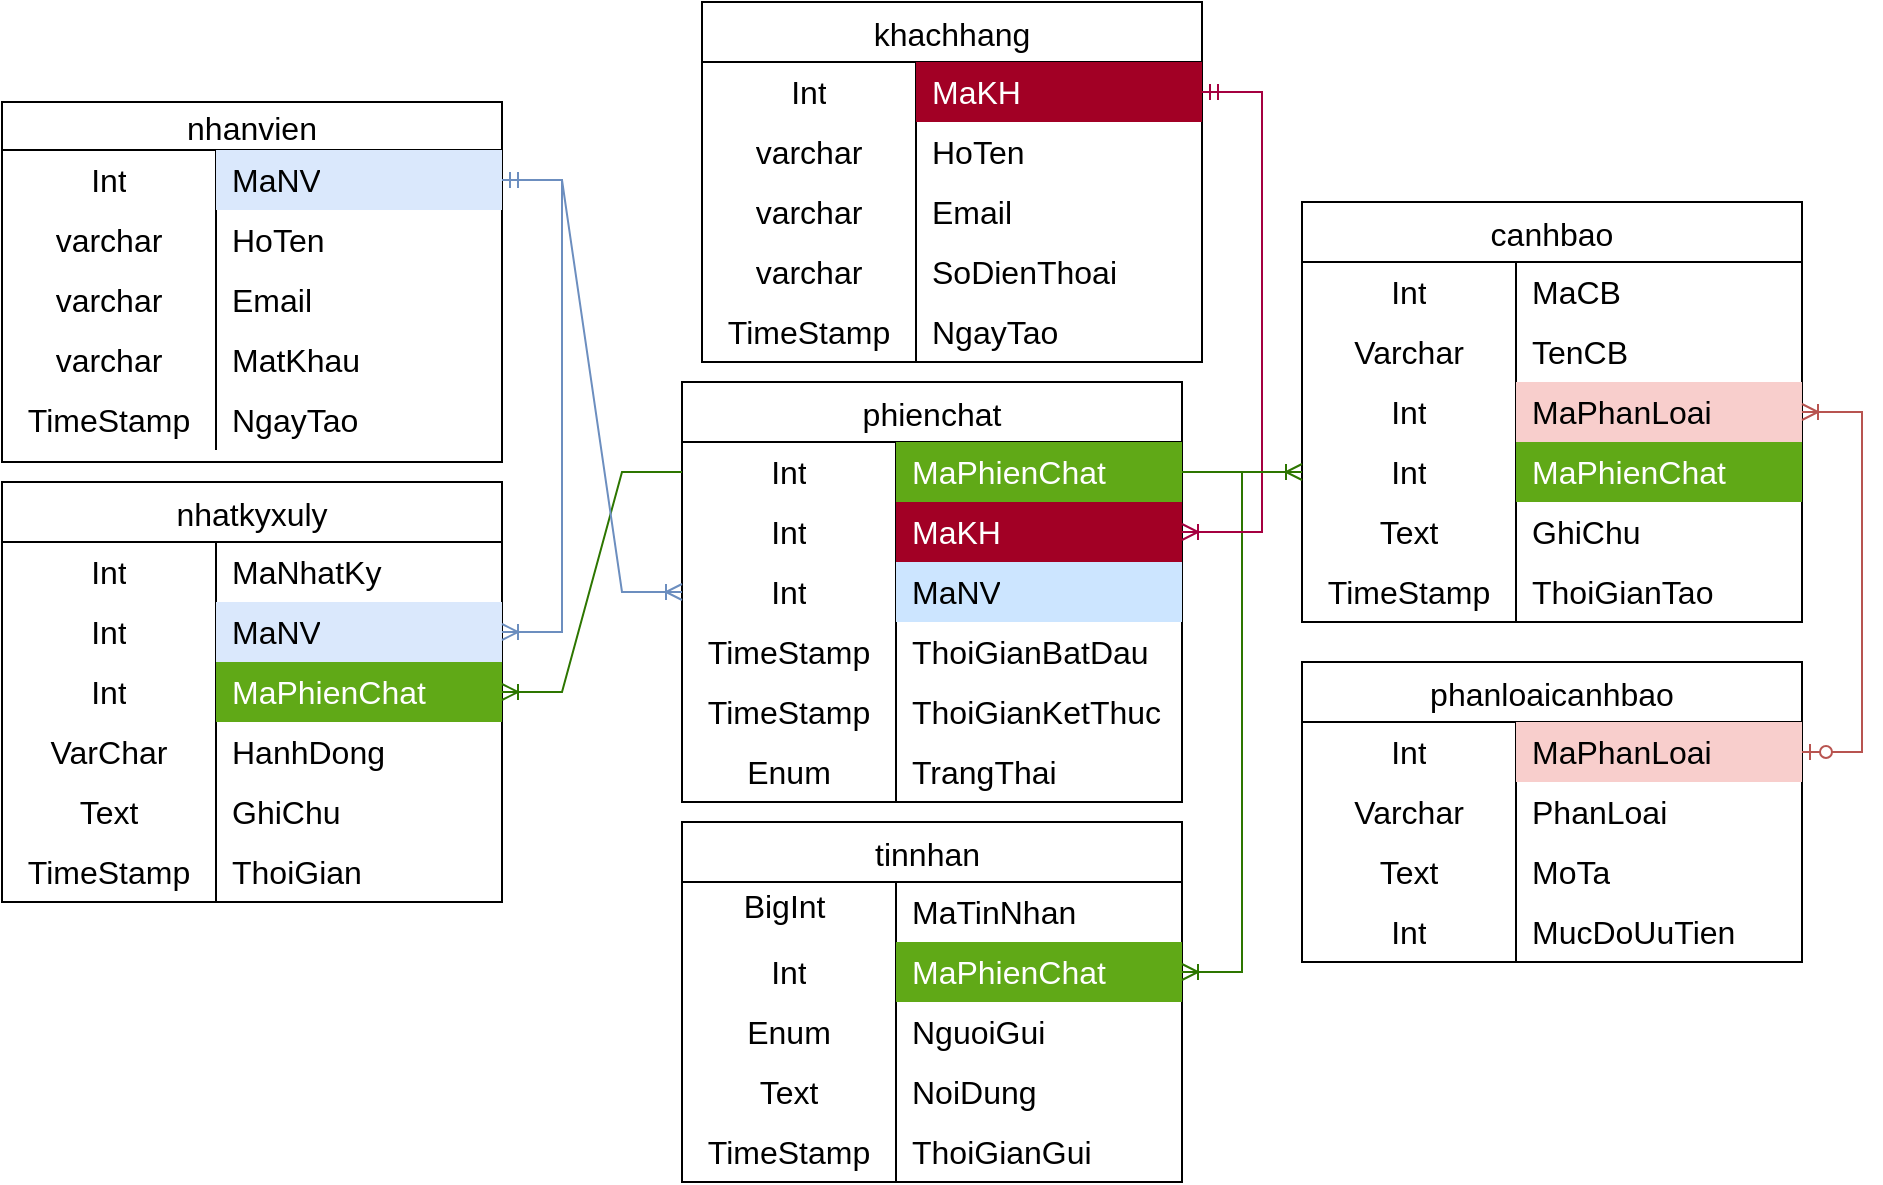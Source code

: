 <mxfile version="28.2.8">
  <diagram name="Trang-1" id="_SEhuW0mG6UVAI9YIG0K">
    <mxGraphModel dx="906" dy="1658" grid="1" gridSize="10" guides="1" tooltips="1" connect="1" arrows="1" fold="1" page="1" pageScale="1" pageWidth="827" pageHeight="1169" math="0" shadow="0">
      <root>
        <mxCell id="0" />
        <mxCell id="1" parent="0" />
        <mxCell id="xpRsUnUsUNuMzPLQlKRP-1" value="phienchat" style="shape=table;startSize=30;container=1;collapsible=0;childLayout=tableLayout;fixedRows=1;rowLines=0;fontStyle=0;strokeColor=default;fontSize=16;" vertex="1" parent="1">
          <mxGeometry x="340" y="-560" width="250" height="210" as="geometry" />
        </mxCell>
        <mxCell id="xpRsUnUsUNuMzPLQlKRP-2" value="" style="shape=tableRow;horizontal=0;startSize=0;swimlaneHead=0;swimlaneBody=0;top=0;left=0;bottom=0;right=0;collapsible=0;dropTarget=0;fillColor=none;points=[[0,0.5],[1,0.5]];portConstraint=eastwest;strokeColor=inherit;fontSize=16;" vertex="1" parent="xpRsUnUsUNuMzPLQlKRP-1">
          <mxGeometry y="30" width="250" height="30" as="geometry" />
        </mxCell>
        <mxCell id="xpRsUnUsUNuMzPLQlKRP-3" value="&lt;div&gt;Int&lt;/div&gt;" style="shape=partialRectangle;html=1;whiteSpace=wrap;connectable=0;fillColor=none;top=0;left=0;bottom=0;right=0;overflow=hidden;pointerEvents=1;strokeColor=inherit;fontSize=16;" vertex="1" parent="xpRsUnUsUNuMzPLQlKRP-2">
          <mxGeometry width="107" height="30" as="geometry">
            <mxRectangle width="107" height="30" as="alternateBounds" />
          </mxGeometry>
        </mxCell>
        <mxCell id="xpRsUnUsUNuMzPLQlKRP-4" value="MaPhienChat" style="shape=partialRectangle;html=1;whiteSpace=wrap;connectable=0;fillColor=#60a917;top=0;left=0;bottom=0;right=0;align=left;spacingLeft=6;overflow=hidden;strokeColor=#2D7600;fontSize=16;fontColor=#ffffff;" vertex="1" parent="xpRsUnUsUNuMzPLQlKRP-2">
          <mxGeometry x="107" width="143" height="30" as="geometry">
            <mxRectangle width="143" height="30" as="alternateBounds" />
          </mxGeometry>
        </mxCell>
        <mxCell id="xpRsUnUsUNuMzPLQlKRP-5" value="" style="shape=tableRow;horizontal=0;startSize=0;swimlaneHead=0;swimlaneBody=0;top=0;left=0;bottom=0;right=0;collapsible=0;dropTarget=0;fillColor=none;points=[[0,0.5],[1,0.5]];portConstraint=eastwest;strokeColor=inherit;fontSize=16;" vertex="1" parent="xpRsUnUsUNuMzPLQlKRP-1">
          <mxGeometry y="60" width="250" height="30" as="geometry" />
        </mxCell>
        <mxCell id="xpRsUnUsUNuMzPLQlKRP-6" value="Int" style="shape=partialRectangle;html=1;whiteSpace=wrap;connectable=0;fillColor=none;top=0;left=0;bottom=0;right=0;overflow=hidden;strokeColor=inherit;fontSize=16;" vertex="1" parent="xpRsUnUsUNuMzPLQlKRP-5">
          <mxGeometry width="107" height="30" as="geometry">
            <mxRectangle width="107" height="30" as="alternateBounds" />
          </mxGeometry>
        </mxCell>
        <mxCell id="xpRsUnUsUNuMzPLQlKRP-7" value="MaKH" style="shape=partialRectangle;html=1;whiteSpace=wrap;connectable=0;fillColor=#a20025;top=0;left=0;bottom=0;right=0;align=left;spacingLeft=6;overflow=hidden;strokeColor=#6F0000;fontSize=16;fontColor=#ffffff;" vertex="1" parent="xpRsUnUsUNuMzPLQlKRP-5">
          <mxGeometry x="107" width="143" height="30" as="geometry">
            <mxRectangle width="143" height="30" as="alternateBounds" />
          </mxGeometry>
        </mxCell>
        <mxCell id="xpRsUnUsUNuMzPLQlKRP-8" value="" style="shape=tableRow;horizontal=0;startSize=0;swimlaneHead=0;swimlaneBody=0;top=0;left=0;bottom=0;right=0;collapsible=0;dropTarget=0;fillColor=none;points=[[0,0.5],[1,0.5]];portConstraint=eastwest;strokeColor=inherit;fontSize=16;" vertex="1" parent="xpRsUnUsUNuMzPLQlKRP-1">
          <mxGeometry y="90" width="250" height="30" as="geometry" />
        </mxCell>
        <mxCell id="xpRsUnUsUNuMzPLQlKRP-9" value="Int" style="shape=partialRectangle;html=1;whiteSpace=wrap;connectable=0;fillColor=none;top=0;left=0;bottom=0;right=0;overflow=hidden;strokeColor=inherit;fontSize=16;" vertex="1" parent="xpRsUnUsUNuMzPLQlKRP-8">
          <mxGeometry width="107" height="30" as="geometry">
            <mxRectangle width="107" height="30" as="alternateBounds" />
          </mxGeometry>
        </mxCell>
        <mxCell id="xpRsUnUsUNuMzPLQlKRP-10" value="MaNV" style="shape=partialRectangle;html=1;whiteSpace=wrap;connectable=0;fillColor=#cce5ff;top=0;left=0;bottom=0;right=0;align=left;spacingLeft=6;overflow=hidden;strokeColor=#36393d;fontSize=16;" vertex="1" parent="xpRsUnUsUNuMzPLQlKRP-8">
          <mxGeometry x="107" width="143" height="30" as="geometry">
            <mxRectangle width="143" height="30" as="alternateBounds" />
          </mxGeometry>
        </mxCell>
        <mxCell id="xpRsUnUsUNuMzPLQlKRP-11" value="" style="shape=tableRow;horizontal=0;startSize=0;swimlaneHead=0;swimlaneBody=0;top=0;left=0;bottom=0;right=0;collapsible=0;dropTarget=0;fillColor=none;points=[[0,0.5],[1,0.5]];portConstraint=eastwest;strokeColor=inherit;fontSize=16;" vertex="1" parent="xpRsUnUsUNuMzPLQlKRP-1">
          <mxGeometry y="120" width="250" height="30" as="geometry" />
        </mxCell>
        <mxCell id="xpRsUnUsUNuMzPLQlKRP-12" value="TimeStamp" style="shape=partialRectangle;html=1;whiteSpace=wrap;connectable=0;fillColor=none;top=0;left=0;bottom=0;right=0;overflow=hidden;strokeColor=inherit;fontSize=16;" vertex="1" parent="xpRsUnUsUNuMzPLQlKRP-11">
          <mxGeometry width="107" height="30" as="geometry">
            <mxRectangle width="107" height="30" as="alternateBounds" />
          </mxGeometry>
        </mxCell>
        <mxCell id="xpRsUnUsUNuMzPLQlKRP-13" value="ThoiGianBatDau" style="shape=partialRectangle;html=1;whiteSpace=wrap;connectable=0;fillColor=none;top=0;left=0;bottom=0;right=0;align=left;spacingLeft=6;overflow=hidden;strokeColor=inherit;fontSize=16;" vertex="1" parent="xpRsUnUsUNuMzPLQlKRP-11">
          <mxGeometry x="107" width="143" height="30" as="geometry">
            <mxRectangle width="143" height="30" as="alternateBounds" />
          </mxGeometry>
        </mxCell>
        <mxCell id="xpRsUnUsUNuMzPLQlKRP-14" value="" style="shape=tableRow;horizontal=0;startSize=0;swimlaneHead=0;swimlaneBody=0;top=0;left=0;bottom=0;right=0;collapsible=0;dropTarget=0;fillColor=none;points=[[0,0.5],[1,0.5]];portConstraint=eastwest;strokeColor=inherit;fontSize=16;" vertex="1" parent="xpRsUnUsUNuMzPLQlKRP-1">
          <mxGeometry y="150" width="250" height="30" as="geometry" />
        </mxCell>
        <mxCell id="xpRsUnUsUNuMzPLQlKRP-15" value="TimeStamp" style="shape=partialRectangle;html=1;whiteSpace=wrap;connectable=0;fillColor=none;top=0;left=0;bottom=0;right=0;overflow=hidden;strokeColor=inherit;fontSize=16;" vertex="1" parent="xpRsUnUsUNuMzPLQlKRP-14">
          <mxGeometry width="107" height="30" as="geometry">
            <mxRectangle width="107" height="30" as="alternateBounds" />
          </mxGeometry>
        </mxCell>
        <mxCell id="xpRsUnUsUNuMzPLQlKRP-16" value="ThoiGianKetThuc" style="shape=partialRectangle;html=1;whiteSpace=wrap;connectable=0;fillColor=none;top=0;left=0;bottom=0;right=0;align=left;spacingLeft=6;overflow=hidden;strokeColor=inherit;fontSize=16;" vertex="1" parent="xpRsUnUsUNuMzPLQlKRP-14">
          <mxGeometry x="107" width="143" height="30" as="geometry">
            <mxRectangle width="143" height="30" as="alternateBounds" />
          </mxGeometry>
        </mxCell>
        <mxCell id="xpRsUnUsUNuMzPLQlKRP-33" value="" style="shape=tableRow;horizontal=0;startSize=0;swimlaneHead=0;swimlaneBody=0;top=0;left=0;bottom=0;right=0;collapsible=0;dropTarget=0;fillColor=none;points=[[0,0.5],[1,0.5]];portConstraint=eastwest;strokeColor=inherit;fontSize=16;" vertex="1" parent="xpRsUnUsUNuMzPLQlKRP-1">
          <mxGeometry y="180" width="250" height="30" as="geometry" />
        </mxCell>
        <mxCell id="xpRsUnUsUNuMzPLQlKRP-34" value="Enum" style="shape=partialRectangle;html=1;whiteSpace=wrap;connectable=0;fillColor=none;top=0;left=0;bottom=0;right=0;overflow=hidden;strokeColor=inherit;fontSize=16;" vertex="1" parent="xpRsUnUsUNuMzPLQlKRP-33">
          <mxGeometry width="107" height="30" as="geometry">
            <mxRectangle width="107" height="30" as="alternateBounds" />
          </mxGeometry>
        </mxCell>
        <mxCell id="xpRsUnUsUNuMzPLQlKRP-35" value="TrangThai" style="shape=partialRectangle;html=1;whiteSpace=wrap;connectable=0;fillColor=none;top=0;left=0;bottom=0;right=0;align=left;spacingLeft=6;overflow=hidden;strokeColor=inherit;fontSize=16;" vertex="1" parent="xpRsUnUsUNuMzPLQlKRP-33">
          <mxGeometry x="107" width="143" height="30" as="geometry">
            <mxRectangle width="143" height="30" as="alternateBounds" />
          </mxGeometry>
        </mxCell>
        <mxCell id="xpRsUnUsUNuMzPLQlKRP-17" value="tinnhan " style="shape=table;startSize=30;container=1;collapsible=0;childLayout=tableLayout;fixedRows=1;rowLines=0;fontStyle=0;strokeColor=default;fontSize=16;" vertex="1" parent="1">
          <mxGeometry x="340" y="-340" width="250" height="180" as="geometry" />
        </mxCell>
        <mxCell id="xpRsUnUsUNuMzPLQlKRP-18" value="" style="shape=tableRow;horizontal=0;startSize=0;swimlaneHead=0;swimlaneBody=0;top=0;left=0;bottom=0;right=0;collapsible=0;dropTarget=0;fillColor=none;points=[[0,0.5],[1,0.5]];portConstraint=eastwest;strokeColor=inherit;fontSize=16;" vertex="1" parent="xpRsUnUsUNuMzPLQlKRP-17">
          <mxGeometry y="30" width="250" height="30" as="geometry" />
        </mxCell>
        <mxCell id="xpRsUnUsUNuMzPLQlKRP-19" value="BigInt&amp;nbsp;&lt;div&gt;&lt;br&gt;&lt;/div&gt;" style="shape=partialRectangle;html=1;whiteSpace=wrap;connectable=0;fillColor=none;top=0;left=0;bottom=0;right=0;overflow=hidden;pointerEvents=1;strokeColor=inherit;fontSize=16;" vertex="1" parent="xpRsUnUsUNuMzPLQlKRP-18">
          <mxGeometry width="107" height="30" as="geometry">
            <mxRectangle width="107" height="30" as="alternateBounds" />
          </mxGeometry>
        </mxCell>
        <mxCell id="xpRsUnUsUNuMzPLQlKRP-20" value="MaTinNhan&amp;nbsp;" style="shape=partialRectangle;html=1;whiteSpace=wrap;connectable=0;fillColor=none;top=0;left=0;bottom=0;right=0;align=left;spacingLeft=6;overflow=hidden;strokeColor=inherit;fontSize=16;" vertex="1" parent="xpRsUnUsUNuMzPLQlKRP-18">
          <mxGeometry x="107" width="143" height="30" as="geometry">
            <mxRectangle width="143" height="30" as="alternateBounds" />
          </mxGeometry>
        </mxCell>
        <mxCell id="xpRsUnUsUNuMzPLQlKRP-21" value="" style="shape=tableRow;horizontal=0;startSize=0;swimlaneHead=0;swimlaneBody=0;top=0;left=0;bottom=0;right=0;collapsible=0;dropTarget=0;fillColor=none;points=[[0,0.5],[1,0.5]];portConstraint=eastwest;strokeColor=inherit;fontSize=16;" vertex="1" parent="xpRsUnUsUNuMzPLQlKRP-17">
          <mxGeometry y="60" width="250" height="30" as="geometry" />
        </mxCell>
        <mxCell id="xpRsUnUsUNuMzPLQlKRP-22" value="Int" style="shape=partialRectangle;html=1;whiteSpace=wrap;connectable=0;fillColor=none;top=0;left=0;bottom=0;right=0;overflow=hidden;strokeColor=inherit;fontSize=16;" vertex="1" parent="xpRsUnUsUNuMzPLQlKRP-21">
          <mxGeometry width="107" height="30" as="geometry">
            <mxRectangle width="107" height="30" as="alternateBounds" />
          </mxGeometry>
        </mxCell>
        <mxCell id="xpRsUnUsUNuMzPLQlKRP-23" value="MaPhienChat" style="shape=partialRectangle;html=1;whiteSpace=wrap;connectable=0;fillColor=#60a917;top=0;left=0;bottom=0;right=0;align=left;spacingLeft=6;overflow=hidden;strokeColor=#2D7600;fontSize=16;fontColor=#ffffff;" vertex="1" parent="xpRsUnUsUNuMzPLQlKRP-21">
          <mxGeometry x="107" width="143" height="30" as="geometry">
            <mxRectangle width="143" height="30" as="alternateBounds" />
          </mxGeometry>
        </mxCell>
        <mxCell id="xpRsUnUsUNuMzPLQlKRP-24" value="" style="shape=tableRow;horizontal=0;startSize=0;swimlaneHead=0;swimlaneBody=0;top=0;left=0;bottom=0;right=0;collapsible=0;dropTarget=0;fillColor=none;points=[[0,0.5],[1,0.5]];portConstraint=eastwest;strokeColor=inherit;fontSize=16;" vertex="1" parent="xpRsUnUsUNuMzPLQlKRP-17">
          <mxGeometry y="90" width="250" height="30" as="geometry" />
        </mxCell>
        <mxCell id="xpRsUnUsUNuMzPLQlKRP-25" value="Enum" style="shape=partialRectangle;html=1;whiteSpace=wrap;connectable=0;fillColor=none;top=0;left=0;bottom=0;right=0;overflow=hidden;strokeColor=inherit;fontSize=16;" vertex="1" parent="xpRsUnUsUNuMzPLQlKRP-24">
          <mxGeometry width="107" height="30" as="geometry">
            <mxRectangle width="107" height="30" as="alternateBounds" />
          </mxGeometry>
        </mxCell>
        <mxCell id="xpRsUnUsUNuMzPLQlKRP-26" value="NguoiGui" style="shape=partialRectangle;html=1;whiteSpace=wrap;connectable=0;fillColor=none;top=0;left=0;bottom=0;right=0;align=left;spacingLeft=6;overflow=hidden;strokeColor=inherit;fontSize=16;" vertex="1" parent="xpRsUnUsUNuMzPLQlKRP-24">
          <mxGeometry x="107" width="143" height="30" as="geometry">
            <mxRectangle width="143" height="30" as="alternateBounds" />
          </mxGeometry>
        </mxCell>
        <mxCell id="xpRsUnUsUNuMzPLQlKRP-27" value="" style="shape=tableRow;horizontal=0;startSize=0;swimlaneHead=0;swimlaneBody=0;top=0;left=0;bottom=0;right=0;collapsible=0;dropTarget=0;fillColor=none;points=[[0,0.5],[1,0.5]];portConstraint=eastwest;strokeColor=inherit;fontSize=16;" vertex="1" parent="xpRsUnUsUNuMzPLQlKRP-17">
          <mxGeometry y="120" width="250" height="30" as="geometry" />
        </mxCell>
        <mxCell id="xpRsUnUsUNuMzPLQlKRP-28" value="Text" style="shape=partialRectangle;html=1;whiteSpace=wrap;connectable=0;fillColor=none;top=0;left=0;bottom=0;right=0;overflow=hidden;strokeColor=inherit;fontSize=16;" vertex="1" parent="xpRsUnUsUNuMzPLQlKRP-27">
          <mxGeometry width="107" height="30" as="geometry">
            <mxRectangle width="107" height="30" as="alternateBounds" />
          </mxGeometry>
        </mxCell>
        <mxCell id="xpRsUnUsUNuMzPLQlKRP-29" value="NoiDung" style="shape=partialRectangle;html=1;whiteSpace=wrap;connectable=0;fillColor=none;top=0;left=0;bottom=0;right=0;align=left;spacingLeft=6;overflow=hidden;strokeColor=inherit;fontSize=16;" vertex="1" parent="xpRsUnUsUNuMzPLQlKRP-27">
          <mxGeometry x="107" width="143" height="30" as="geometry">
            <mxRectangle width="143" height="30" as="alternateBounds" />
          </mxGeometry>
        </mxCell>
        <mxCell id="xpRsUnUsUNuMzPLQlKRP-30" value="" style="shape=tableRow;horizontal=0;startSize=0;swimlaneHead=0;swimlaneBody=0;top=0;left=0;bottom=0;right=0;collapsible=0;dropTarget=0;fillColor=none;points=[[0,0.5],[1,0.5]];portConstraint=eastwest;strokeColor=inherit;fontSize=16;" vertex="1" parent="xpRsUnUsUNuMzPLQlKRP-17">
          <mxGeometry y="150" width="250" height="30" as="geometry" />
        </mxCell>
        <mxCell id="xpRsUnUsUNuMzPLQlKRP-31" value="TimeStamp" style="shape=partialRectangle;html=1;whiteSpace=wrap;connectable=0;fillColor=none;top=0;left=0;bottom=0;right=0;overflow=hidden;strokeColor=inherit;fontSize=16;" vertex="1" parent="xpRsUnUsUNuMzPLQlKRP-30">
          <mxGeometry width="107" height="30" as="geometry">
            <mxRectangle width="107" height="30" as="alternateBounds" />
          </mxGeometry>
        </mxCell>
        <mxCell id="xpRsUnUsUNuMzPLQlKRP-32" value="ThoiGianGui" style="shape=partialRectangle;html=1;whiteSpace=wrap;connectable=0;fillColor=none;top=0;left=0;bottom=0;right=0;align=left;spacingLeft=6;overflow=hidden;strokeColor=inherit;fontSize=16;" vertex="1" parent="xpRsUnUsUNuMzPLQlKRP-30">
          <mxGeometry x="107" width="143" height="30" as="geometry">
            <mxRectangle width="143" height="30" as="alternateBounds" />
          </mxGeometry>
        </mxCell>
        <mxCell id="xpRsUnUsUNuMzPLQlKRP-37" value="" style="edgeStyle=entityRelationEdgeStyle;fontSize=12;html=1;endArrow=ERoneToMany;rounded=0;entryX=1;entryY=0.5;entryDx=0;entryDy=0;fillColor=#60a917;strokeColor=#2D7600;" edge="1" parent="1" source="xpRsUnUsUNuMzPLQlKRP-2" target="xpRsUnUsUNuMzPLQlKRP-21">
          <mxGeometry width="100" height="100" relative="1" as="geometry">
            <mxPoint x="610" y="280" as="sourcePoint" />
            <mxPoint x="710" y="180" as="targetPoint" />
          </mxGeometry>
        </mxCell>
        <mxCell id="xpRsUnUsUNuMzPLQlKRP-38" value="phanloaicanhbao" style="shape=table;startSize=30;container=1;collapsible=0;childLayout=tableLayout;fixedRows=1;rowLines=0;fontStyle=0;strokeColor=default;fontSize=16;" vertex="1" parent="1">
          <mxGeometry x="650" y="-420" width="250" height="150" as="geometry" />
        </mxCell>
        <mxCell id="xpRsUnUsUNuMzPLQlKRP-39" value="" style="shape=tableRow;horizontal=0;startSize=0;swimlaneHead=0;swimlaneBody=0;top=0;left=0;bottom=0;right=0;collapsible=0;dropTarget=0;fillColor=none;points=[[0,0.5],[1,0.5]];portConstraint=eastwest;strokeColor=inherit;fontSize=16;" vertex="1" parent="xpRsUnUsUNuMzPLQlKRP-38">
          <mxGeometry y="30" width="250" height="30" as="geometry" />
        </mxCell>
        <mxCell id="xpRsUnUsUNuMzPLQlKRP-40" value="&lt;div&gt;Int&lt;/div&gt;" style="shape=partialRectangle;html=1;whiteSpace=wrap;connectable=0;fillColor=none;top=0;left=0;bottom=0;right=0;overflow=hidden;pointerEvents=1;strokeColor=inherit;fontSize=16;" vertex="1" parent="xpRsUnUsUNuMzPLQlKRP-39">
          <mxGeometry width="107" height="30" as="geometry">
            <mxRectangle width="107" height="30" as="alternateBounds" />
          </mxGeometry>
        </mxCell>
        <mxCell id="xpRsUnUsUNuMzPLQlKRP-41" value="MaPhanLoai" style="shape=partialRectangle;html=1;whiteSpace=wrap;connectable=0;fillColor=#f8cecc;top=0;left=0;bottom=0;right=0;align=left;spacingLeft=6;overflow=hidden;strokeColor=#b85450;fontSize=16;" vertex="1" parent="xpRsUnUsUNuMzPLQlKRP-39">
          <mxGeometry x="107" width="143" height="30" as="geometry">
            <mxRectangle width="143" height="30" as="alternateBounds" />
          </mxGeometry>
        </mxCell>
        <mxCell id="xpRsUnUsUNuMzPLQlKRP-42" value="" style="shape=tableRow;horizontal=0;startSize=0;swimlaneHead=0;swimlaneBody=0;top=0;left=0;bottom=0;right=0;collapsible=0;dropTarget=0;fillColor=none;points=[[0,0.5],[1,0.5]];portConstraint=eastwest;strokeColor=inherit;fontSize=16;" vertex="1" parent="xpRsUnUsUNuMzPLQlKRP-38">
          <mxGeometry y="60" width="250" height="30" as="geometry" />
        </mxCell>
        <mxCell id="xpRsUnUsUNuMzPLQlKRP-43" value="Varchar" style="shape=partialRectangle;html=1;whiteSpace=wrap;connectable=0;fillColor=none;top=0;left=0;bottom=0;right=0;overflow=hidden;strokeColor=inherit;fontSize=16;" vertex="1" parent="xpRsUnUsUNuMzPLQlKRP-42">
          <mxGeometry width="107" height="30" as="geometry">
            <mxRectangle width="107" height="30" as="alternateBounds" />
          </mxGeometry>
        </mxCell>
        <mxCell id="xpRsUnUsUNuMzPLQlKRP-44" value="PhanLoai" style="shape=partialRectangle;html=1;whiteSpace=wrap;connectable=0;fillColor=none;top=0;left=0;bottom=0;right=0;align=left;spacingLeft=6;overflow=hidden;strokeColor=inherit;fontSize=16;" vertex="1" parent="xpRsUnUsUNuMzPLQlKRP-42">
          <mxGeometry x="107" width="143" height="30" as="geometry">
            <mxRectangle width="143" height="30" as="alternateBounds" />
          </mxGeometry>
        </mxCell>
        <mxCell id="xpRsUnUsUNuMzPLQlKRP-45" value="" style="shape=tableRow;horizontal=0;startSize=0;swimlaneHead=0;swimlaneBody=0;top=0;left=0;bottom=0;right=0;collapsible=0;dropTarget=0;fillColor=none;points=[[0,0.5],[1,0.5]];portConstraint=eastwest;strokeColor=inherit;fontSize=16;" vertex="1" parent="xpRsUnUsUNuMzPLQlKRP-38">
          <mxGeometry y="90" width="250" height="30" as="geometry" />
        </mxCell>
        <mxCell id="xpRsUnUsUNuMzPLQlKRP-46" value="Text" style="shape=partialRectangle;html=1;whiteSpace=wrap;connectable=0;fillColor=none;top=0;left=0;bottom=0;right=0;overflow=hidden;strokeColor=inherit;fontSize=16;" vertex="1" parent="xpRsUnUsUNuMzPLQlKRP-45">
          <mxGeometry width="107" height="30" as="geometry">
            <mxRectangle width="107" height="30" as="alternateBounds" />
          </mxGeometry>
        </mxCell>
        <mxCell id="xpRsUnUsUNuMzPLQlKRP-47" value="MoTa" style="shape=partialRectangle;html=1;whiteSpace=wrap;connectable=0;fillColor=none;top=0;left=0;bottom=0;right=0;align=left;spacingLeft=6;overflow=hidden;strokeColor=inherit;fontSize=16;" vertex="1" parent="xpRsUnUsUNuMzPLQlKRP-45">
          <mxGeometry x="107" width="143" height="30" as="geometry">
            <mxRectangle width="143" height="30" as="alternateBounds" />
          </mxGeometry>
        </mxCell>
        <mxCell id="xpRsUnUsUNuMzPLQlKRP-48" value="" style="shape=tableRow;horizontal=0;startSize=0;swimlaneHead=0;swimlaneBody=0;top=0;left=0;bottom=0;right=0;collapsible=0;dropTarget=0;fillColor=none;points=[[0,0.5],[1,0.5]];portConstraint=eastwest;strokeColor=inherit;fontSize=16;" vertex="1" parent="xpRsUnUsUNuMzPLQlKRP-38">
          <mxGeometry y="120" width="250" height="30" as="geometry" />
        </mxCell>
        <mxCell id="xpRsUnUsUNuMzPLQlKRP-49" value="Int" style="shape=partialRectangle;html=1;whiteSpace=wrap;connectable=0;fillColor=none;top=0;left=0;bottom=0;right=0;overflow=hidden;strokeColor=inherit;fontSize=16;" vertex="1" parent="xpRsUnUsUNuMzPLQlKRP-48">
          <mxGeometry width="107" height="30" as="geometry">
            <mxRectangle width="107" height="30" as="alternateBounds" />
          </mxGeometry>
        </mxCell>
        <mxCell id="xpRsUnUsUNuMzPLQlKRP-50" value="MucDoUuTien" style="shape=partialRectangle;html=1;whiteSpace=wrap;connectable=0;fillColor=none;top=0;left=0;bottom=0;right=0;align=left;spacingLeft=6;overflow=hidden;strokeColor=inherit;fontSize=16;" vertex="1" parent="xpRsUnUsUNuMzPLQlKRP-48">
          <mxGeometry x="107" width="143" height="30" as="geometry">
            <mxRectangle width="143" height="30" as="alternateBounds" />
          </mxGeometry>
        </mxCell>
        <mxCell id="xpRsUnUsUNuMzPLQlKRP-57" value="nhatkyxuly" style="shape=table;startSize=30;container=1;collapsible=0;childLayout=tableLayout;fixedRows=1;rowLines=0;fontStyle=0;strokeColor=default;fontSize=16;" vertex="1" parent="1">
          <mxGeometry y="-510" width="250" height="210" as="geometry" />
        </mxCell>
        <mxCell id="xpRsUnUsUNuMzPLQlKRP-58" value="" style="shape=tableRow;horizontal=0;startSize=0;swimlaneHead=0;swimlaneBody=0;top=0;left=0;bottom=0;right=0;collapsible=0;dropTarget=0;fillColor=none;points=[[0,0.5],[1,0.5]];portConstraint=eastwest;strokeColor=inherit;fontSize=16;" vertex="1" parent="xpRsUnUsUNuMzPLQlKRP-57">
          <mxGeometry y="30" width="250" height="30" as="geometry" />
        </mxCell>
        <mxCell id="xpRsUnUsUNuMzPLQlKRP-59" value="&lt;div&gt;Int&lt;/div&gt;" style="shape=partialRectangle;html=1;whiteSpace=wrap;connectable=0;fillColor=none;top=0;left=0;bottom=0;right=0;overflow=hidden;pointerEvents=1;strokeColor=inherit;fontSize=16;" vertex="1" parent="xpRsUnUsUNuMzPLQlKRP-58">
          <mxGeometry width="107" height="30" as="geometry">
            <mxRectangle width="107" height="30" as="alternateBounds" />
          </mxGeometry>
        </mxCell>
        <mxCell id="xpRsUnUsUNuMzPLQlKRP-60" value="MaNhatKy" style="shape=partialRectangle;html=1;whiteSpace=wrap;connectable=0;fillColor=none;top=0;left=0;bottom=0;right=0;align=left;spacingLeft=6;overflow=hidden;strokeColor=inherit;fontSize=16;" vertex="1" parent="xpRsUnUsUNuMzPLQlKRP-58">
          <mxGeometry x="107" width="143" height="30" as="geometry">
            <mxRectangle width="143" height="30" as="alternateBounds" />
          </mxGeometry>
        </mxCell>
        <mxCell id="xpRsUnUsUNuMzPLQlKRP-64" value="" style="shape=tableRow;horizontal=0;startSize=0;swimlaneHead=0;swimlaneBody=0;top=0;left=0;bottom=0;right=0;collapsible=0;dropTarget=0;fillColor=none;points=[[0,0.5],[1,0.5]];portConstraint=eastwest;strokeColor=inherit;fontSize=16;" vertex="1" parent="xpRsUnUsUNuMzPLQlKRP-57">
          <mxGeometry y="60" width="250" height="30" as="geometry" />
        </mxCell>
        <mxCell id="xpRsUnUsUNuMzPLQlKRP-65" value="Int" style="shape=partialRectangle;html=1;whiteSpace=wrap;connectable=0;fillColor=none;top=0;left=0;bottom=0;right=0;overflow=hidden;strokeColor=inherit;fontSize=16;" vertex="1" parent="xpRsUnUsUNuMzPLQlKRP-64">
          <mxGeometry width="107" height="30" as="geometry">
            <mxRectangle width="107" height="30" as="alternateBounds" />
          </mxGeometry>
        </mxCell>
        <mxCell id="xpRsUnUsUNuMzPLQlKRP-66" value="MaNV" style="shape=partialRectangle;html=1;whiteSpace=wrap;connectable=0;fillColor=#dae8fc;top=0;left=0;bottom=0;right=0;align=left;spacingLeft=6;overflow=hidden;strokeColor=#6c8ebf;fontSize=16;" vertex="1" parent="xpRsUnUsUNuMzPLQlKRP-64">
          <mxGeometry x="107" width="143" height="30" as="geometry">
            <mxRectangle width="143" height="30" as="alternateBounds" />
          </mxGeometry>
        </mxCell>
        <mxCell id="xpRsUnUsUNuMzPLQlKRP-67" value="" style="shape=tableRow;horizontal=0;startSize=0;swimlaneHead=0;swimlaneBody=0;top=0;left=0;bottom=0;right=0;collapsible=0;dropTarget=0;fillColor=none;points=[[0,0.5],[1,0.5]];portConstraint=eastwest;strokeColor=inherit;fontSize=16;" vertex="1" parent="xpRsUnUsUNuMzPLQlKRP-57">
          <mxGeometry y="90" width="250" height="30" as="geometry" />
        </mxCell>
        <mxCell id="xpRsUnUsUNuMzPLQlKRP-68" value="Int" style="shape=partialRectangle;html=1;whiteSpace=wrap;connectable=0;fillColor=none;top=0;left=0;bottom=0;right=0;overflow=hidden;strokeColor=inherit;fontSize=16;" vertex="1" parent="xpRsUnUsUNuMzPLQlKRP-67">
          <mxGeometry width="107" height="30" as="geometry">
            <mxRectangle width="107" height="30" as="alternateBounds" />
          </mxGeometry>
        </mxCell>
        <mxCell id="xpRsUnUsUNuMzPLQlKRP-69" value="MaPhienChat" style="shape=partialRectangle;html=1;whiteSpace=wrap;connectable=0;fillColor=#60a917;top=0;left=0;bottom=0;right=0;align=left;spacingLeft=6;overflow=hidden;strokeColor=#2D7600;fontSize=16;fontColor=#ffffff;" vertex="1" parent="xpRsUnUsUNuMzPLQlKRP-67">
          <mxGeometry x="107" width="143" height="30" as="geometry">
            <mxRectangle width="143" height="30" as="alternateBounds" />
          </mxGeometry>
        </mxCell>
        <mxCell id="xpRsUnUsUNuMzPLQlKRP-70" value="" style="shape=tableRow;horizontal=0;startSize=0;swimlaneHead=0;swimlaneBody=0;top=0;left=0;bottom=0;right=0;collapsible=0;dropTarget=0;fillColor=none;points=[[0,0.5],[1,0.5]];portConstraint=eastwest;strokeColor=inherit;fontSize=16;" vertex="1" parent="xpRsUnUsUNuMzPLQlKRP-57">
          <mxGeometry y="120" width="250" height="30" as="geometry" />
        </mxCell>
        <mxCell id="xpRsUnUsUNuMzPLQlKRP-71" value="VarChar" style="shape=partialRectangle;html=1;whiteSpace=wrap;connectable=0;fillColor=none;top=0;left=0;bottom=0;right=0;overflow=hidden;strokeColor=inherit;fontSize=16;" vertex="1" parent="xpRsUnUsUNuMzPLQlKRP-70">
          <mxGeometry width="107" height="30" as="geometry">
            <mxRectangle width="107" height="30" as="alternateBounds" />
          </mxGeometry>
        </mxCell>
        <mxCell id="xpRsUnUsUNuMzPLQlKRP-72" value="HanhDong" style="shape=partialRectangle;html=1;whiteSpace=wrap;connectable=0;fillColor=none;top=0;left=0;bottom=0;right=0;align=left;spacingLeft=6;overflow=hidden;strokeColor=inherit;fontSize=16;" vertex="1" parent="xpRsUnUsUNuMzPLQlKRP-70">
          <mxGeometry x="107" width="143" height="30" as="geometry">
            <mxRectangle width="143" height="30" as="alternateBounds" />
          </mxGeometry>
        </mxCell>
        <mxCell id="xpRsUnUsUNuMzPLQlKRP-73" value="" style="shape=tableRow;horizontal=0;startSize=0;swimlaneHead=0;swimlaneBody=0;top=0;left=0;bottom=0;right=0;collapsible=0;dropTarget=0;fillColor=none;points=[[0,0.5],[1,0.5]];portConstraint=eastwest;strokeColor=inherit;fontSize=16;" vertex="1" parent="xpRsUnUsUNuMzPLQlKRP-57">
          <mxGeometry y="150" width="250" height="30" as="geometry" />
        </mxCell>
        <mxCell id="xpRsUnUsUNuMzPLQlKRP-74" value="Text" style="shape=partialRectangle;html=1;whiteSpace=wrap;connectable=0;fillColor=none;top=0;left=0;bottom=0;right=0;overflow=hidden;strokeColor=inherit;fontSize=16;" vertex="1" parent="xpRsUnUsUNuMzPLQlKRP-73">
          <mxGeometry width="107" height="30" as="geometry">
            <mxRectangle width="107" height="30" as="alternateBounds" />
          </mxGeometry>
        </mxCell>
        <mxCell id="xpRsUnUsUNuMzPLQlKRP-75" value="GhiChu" style="shape=partialRectangle;html=1;whiteSpace=wrap;connectable=0;fillColor=none;top=0;left=0;bottom=0;right=0;align=left;spacingLeft=6;overflow=hidden;strokeColor=inherit;fontSize=16;" vertex="1" parent="xpRsUnUsUNuMzPLQlKRP-73">
          <mxGeometry x="107" width="143" height="30" as="geometry">
            <mxRectangle width="143" height="30" as="alternateBounds" />
          </mxGeometry>
        </mxCell>
        <mxCell id="xpRsUnUsUNuMzPLQlKRP-76" value="" style="shape=tableRow;horizontal=0;startSize=0;swimlaneHead=0;swimlaneBody=0;top=0;left=0;bottom=0;right=0;collapsible=0;dropTarget=0;fillColor=none;points=[[0,0.5],[1,0.5]];portConstraint=eastwest;strokeColor=inherit;fontSize=16;" vertex="1" parent="xpRsUnUsUNuMzPLQlKRP-57">
          <mxGeometry y="180" width="250" height="30" as="geometry" />
        </mxCell>
        <mxCell id="xpRsUnUsUNuMzPLQlKRP-77" value="TimeStamp" style="shape=partialRectangle;html=1;whiteSpace=wrap;connectable=0;fillColor=none;top=0;left=0;bottom=0;right=0;overflow=hidden;strokeColor=inherit;fontSize=16;" vertex="1" parent="xpRsUnUsUNuMzPLQlKRP-76">
          <mxGeometry width="107" height="30" as="geometry">
            <mxRectangle width="107" height="30" as="alternateBounds" />
          </mxGeometry>
        </mxCell>
        <mxCell id="xpRsUnUsUNuMzPLQlKRP-78" value="ThoiGian" style="shape=partialRectangle;html=1;whiteSpace=wrap;connectable=0;fillColor=none;top=0;left=0;bottom=0;right=0;align=left;spacingLeft=6;overflow=hidden;strokeColor=inherit;fontSize=16;" vertex="1" parent="xpRsUnUsUNuMzPLQlKRP-76">
          <mxGeometry x="107" width="143" height="30" as="geometry">
            <mxRectangle width="143" height="30" as="alternateBounds" />
          </mxGeometry>
        </mxCell>
        <mxCell id="xpRsUnUsUNuMzPLQlKRP-79" value="canhbao" style="shape=table;startSize=30;container=1;collapsible=0;childLayout=tableLayout;fixedRows=1;rowLines=0;fontStyle=0;strokeColor=default;fontSize=16;" vertex="1" parent="1">
          <mxGeometry x="650" y="-650" width="250" height="210" as="geometry" />
        </mxCell>
        <mxCell id="xpRsUnUsUNuMzPLQlKRP-80" value="" style="shape=tableRow;horizontal=0;startSize=0;swimlaneHead=0;swimlaneBody=0;top=0;left=0;bottom=0;right=0;collapsible=0;dropTarget=0;fillColor=none;points=[[0,0.5],[1,0.5]];portConstraint=eastwest;strokeColor=inherit;fontSize=16;" vertex="1" parent="xpRsUnUsUNuMzPLQlKRP-79">
          <mxGeometry y="30" width="250" height="30" as="geometry" />
        </mxCell>
        <mxCell id="xpRsUnUsUNuMzPLQlKRP-81" value="&lt;div&gt;Int&lt;/div&gt;" style="shape=partialRectangle;html=1;whiteSpace=wrap;connectable=0;fillColor=none;top=0;left=0;bottom=0;right=0;overflow=hidden;pointerEvents=1;strokeColor=inherit;fontSize=16;" vertex="1" parent="xpRsUnUsUNuMzPLQlKRP-80">
          <mxGeometry width="107" height="30" as="geometry">
            <mxRectangle width="107" height="30" as="alternateBounds" />
          </mxGeometry>
        </mxCell>
        <mxCell id="xpRsUnUsUNuMzPLQlKRP-82" value="MaCB" style="shape=partialRectangle;html=1;whiteSpace=wrap;connectable=0;fillColor=none;top=0;left=0;bottom=0;right=0;align=left;spacingLeft=6;overflow=hidden;strokeColor=inherit;fontSize=16;" vertex="1" parent="xpRsUnUsUNuMzPLQlKRP-80">
          <mxGeometry x="107" width="143" height="30" as="geometry">
            <mxRectangle width="143" height="30" as="alternateBounds" />
          </mxGeometry>
        </mxCell>
        <mxCell id="xpRsUnUsUNuMzPLQlKRP-83" value="" style="shape=tableRow;horizontal=0;startSize=0;swimlaneHead=0;swimlaneBody=0;top=0;left=0;bottom=0;right=0;collapsible=0;dropTarget=0;fillColor=none;points=[[0,0.5],[1,0.5]];portConstraint=eastwest;strokeColor=inherit;fontSize=16;" vertex="1" parent="xpRsUnUsUNuMzPLQlKRP-79">
          <mxGeometry y="60" width="250" height="30" as="geometry" />
        </mxCell>
        <mxCell id="xpRsUnUsUNuMzPLQlKRP-84" value="Varchar" style="shape=partialRectangle;html=1;whiteSpace=wrap;connectable=0;fillColor=none;top=0;left=0;bottom=0;right=0;overflow=hidden;strokeColor=inherit;fontSize=16;" vertex="1" parent="xpRsUnUsUNuMzPLQlKRP-83">
          <mxGeometry width="107" height="30" as="geometry">
            <mxRectangle width="107" height="30" as="alternateBounds" />
          </mxGeometry>
        </mxCell>
        <mxCell id="xpRsUnUsUNuMzPLQlKRP-85" value="TenCB" style="shape=partialRectangle;html=1;whiteSpace=wrap;connectable=0;fillColor=none;top=0;left=0;bottom=0;right=0;align=left;spacingLeft=6;overflow=hidden;strokeColor=inherit;fontSize=16;" vertex="1" parent="xpRsUnUsUNuMzPLQlKRP-83">
          <mxGeometry x="107" width="143" height="30" as="geometry">
            <mxRectangle width="143" height="30" as="alternateBounds" />
          </mxGeometry>
        </mxCell>
        <mxCell id="xpRsUnUsUNuMzPLQlKRP-86" value="" style="shape=tableRow;horizontal=0;startSize=0;swimlaneHead=0;swimlaneBody=0;top=0;left=0;bottom=0;right=0;collapsible=0;dropTarget=0;fillColor=none;points=[[0,0.5],[1,0.5]];portConstraint=eastwest;strokeColor=inherit;fontSize=16;" vertex="1" parent="xpRsUnUsUNuMzPLQlKRP-79">
          <mxGeometry y="90" width="250" height="30" as="geometry" />
        </mxCell>
        <mxCell id="xpRsUnUsUNuMzPLQlKRP-87" value="Int" style="shape=partialRectangle;html=1;whiteSpace=wrap;connectable=0;fillColor=none;top=0;left=0;bottom=0;right=0;overflow=hidden;strokeColor=inherit;fontSize=16;" vertex="1" parent="xpRsUnUsUNuMzPLQlKRP-86">
          <mxGeometry width="107" height="30" as="geometry">
            <mxRectangle width="107" height="30" as="alternateBounds" />
          </mxGeometry>
        </mxCell>
        <mxCell id="xpRsUnUsUNuMzPLQlKRP-88" value="MaPhanLoai" style="shape=partialRectangle;html=1;whiteSpace=wrap;connectable=0;fillColor=#f8cecc;top=0;left=0;bottom=0;right=0;align=left;spacingLeft=6;overflow=hidden;strokeColor=#b85450;fontSize=16;" vertex="1" parent="xpRsUnUsUNuMzPLQlKRP-86">
          <mxGeometry x="107" width="143" height="30" as="geometry">
            <mxRectangle width="143" height="30" as="alternateBounds" />
          </mxGeometry>
        </mxCell>
        <mxCell id="xpRsUnUsUNuMzPLQlKRP-158" value="" style="shape=tableRow;horizontal=0;startSize=0;swimlaneHead=0;swimlaneBody=0;top=0;left=0;bottom=0;right=0;collapsible=0;dropTarget=0;fillColor=none;points=[[0,0.5],[1,0.5]];portConstraint=eastwest;strokeColor=inherit;fontSize=16;" vertex="1" parent="xpRsUnUsUNuMzPLQlKRP-79">
          <mxGeometry y="120" width="250" height="30" as="geometry" />
        </mxCell>
        <mxCell id="xpRsUnUsUNuMzPLQlKRP-159" value="Int" style="shape=partialRectangle;html=1;whiteSpace=wrap;connectable=0;fillColor=none;top=0;left=0;bottom=0;right=0;overflow=hidden;strokeColor=inherit;fontSize=16;" vertex="1" parent="xpRsUnUsUNuMzPLQlKRP-158">
          <mxGeometry width="107" height="30" as="geometry">
            <mxRectangle width="107" height="30" as="alternateBounds" />
          </mxGeometry>
        </mxCell>
        <mxCell id="xpRsUnUsUNuMzPLQlKRP-160" value="MaPhienChat" style="shape=partialRectangle;html=1;whiteSpace=wrap;connectable=0;fillColor=#60a917;top=0;left=0;bottom=0;right=0;align=left;spacingLeft=6;overflow=hidden;strokeColor=#2D7600;fontSize=16;fontColor=#ffffff;" vertex="1" parent="xpRsUnUsUNuMzPLQlKRP-158">
          <mxGeometry x="107" width="143" height="30" as="geometry">
            <mxRectangle width="143" height="30" as="alternateBounds" />
          </mxGeometry>
        </mxCell>
        <mxCell id="xpRsUnUsUNuMzPLQlKRP-89" value="" style="shape=tableRow;horizontal=0;startSize=0;swimlaneHead=0;swimlaneBody=0;top=0;left=0;bottom=0;right=0;collapsible=0;dropTarget=0;fillColor=none;points=[[0,0.5],[1,0.5]];portConstraint=eastwest;strokeColor=inherit;fontSize=16;" vertex="1" parent="xpRsUnUsUNuMzPLQlKRP-79">
          <mxGeometry y="150" width="250" height="30" as="geometry" />
        </mxCell>
        <mxCell id="xpRsUnUsUNuMzPLQlKRP-90" value="Text" style="shape=partialRectangle;html=1;whiteSpace=wrap;connectable=0;fillColor=none;top=0;left=0;bottom=0;right=0;overflow=hidden;strokeColor=inherit;fontSize=16;" vertex="1" parent="xpRsUnUsUNuMzPLQlKRP-89">
          <mxGeometry width="107" height="30" as="geometry">
            <mxRectangle width="107" height="30" as="alternateBounds" />
          </mxGeometry>
        </mxCell>
        <mxCell id="xpRsUnUsUNuMzPLQlKRP-91" value="GhiChu" style="shape=partialRectangle;html=1;whiteSpace=wrap;connectable=0;fillColor=none;top=0;left=0;bottom=0;right=0;align=left;spacingLeft=6;overflow=hidden;strokeColor=inherit;fontSize=16;" vertex="1" parent="xpRsUnUsUNuMzPLQlKRP-89">
          <mxGeometry x="107" width="143" height="30" as="geometry">
            <mxRectangle width="143" height="30" as="alternateBounds" />
          </mxGeometry>
        </mxCell>
        <mxCell id="xpRsUnUsUNuMzPLQlKRP-92" value="" style="shape=tableRow;horizontal=0;startSize=0;swimlaneHead=0;swimlaneBody=0;top=0;left=0;bottom=0;right=0;collapsible=0;dropTarget=0;fillColor=none;points=[[0,0.5],[1,0.5]];portConstraint=eastwest;strokeColor=inherit;fontSize=16;" vertex="1" parent="xpRsUnUsUNuMzPLQlKRP-79">
          <mxGeometry y="180" width="250" height="30" as="geometry" />
        </mxCell>
        <mxCell id="xpRsUnUsUNuMzPLQlKRP-93" value="TimeStamp" style="shape=partialRectangle;html=1;whiteSpace=wrap;connectable=0;fillColor=none;top=0;left=0;bottom=0;right=0;overflow=hidden;strokeColor=inherit;fontSize=16;" vertex="1" parent="xpRsUnUsUNuMzPLQlKRP-92">
          <mxGeometry width="107" height="30" as="geometry">
            <mxRectangle width="107" height="30" as="alternateBounds" />
          </mxGeometry>
        </mxCell>
        <mxCell id="xpRsUnUsUNuMzPLQlKRP-94" value="ThoiGianTao" style="shape=partialRectangle;html=1;whiteSpace=wrap;connectable=0;fillColor=none;top=0;left=0;bottom=0;right=0;align=left;spacingLeft=6;overflow=hidden;strokeColor=inherit;fontSize=16;" vertex="1" parent="xpRsUnUsUNuMzPLQlKRP-92">
          <mxGeometry x="107" width="143" height="30" as="geometry">
            <mxRectangle width="143" height="30" as="alternateBounds" />
          </mxGeometry>
        </mxCell>
        <mxCell id="xpRsUnUsUNuMzPLQlKRP-96" value="" style="edgeStyle=entityRelationEdgeStyle;fontSize=12;html=1;endArrow=ERoneToMany;startArrow=ERzeroToOne;rounded=0;fillColor=#f8cecc;strokeColor=#b85450;" edge="1" parent="1" source="xpRsUnUsUNuMzPLQlKRP-39" target="xpRsUnUsUNuMzPLQlKRP-86">
          <mxGeometry width="100" height="100" relative="1" as="geometry">
            <mxPoint x="964" y="-370" as="sourcePoint" />
            <mxPoint x="1124" y="-500" as="targetPoint" />
          </mxGeometry>
        </mxCell>
        <mxCell id="xpRsUnUsUNuMzPLQlKRP-97" value="khachhang" style="shape=table;startSize=30;container=1;collapsible=0;childLayout=tableLayout;fixedRows=1;rowLines=0;fontStyle=0;strokeColor=default;fontSize=16;" vertex="1" parent="1">
          <mxGeometry x="350" y="-750" width="250" height="180" as="geometry" />
        </mxCell>
        <mxCell id="xpRsUnUsUNuMzPLQlKRP-101" value="" style="shape=tableRow;horizontal=0;startSize=0;swimlaneHead=0;swimlaneBody=0;top=0;left=0;bottom=0;right=0;collapsible=0;dropTarget=0;fillColor=none;points=[[0,0.5],[1,0.5]];portConstraint=eastwest;strokeColor=inherit;fontSize=16;" vertex="1" parent="xpRsUnUsUNuMzPLQlKRP-97">
          <mxGeometry y="30" width="250" height="30" as="geometry" />
        </mxCell>
        <mxCell id="xpRsUnUsUNuMzPLQlKRP-102" value="Int" style="shape=partialRectangle;html=1;whiteSpace=wrap;connectable=0;fillColor=none;top=0;left=0;bottom=0;right=0;overflow=hidden;strokeColor=inherit;fontSize=16;" vertex="1" parent="xpRsUnUsUNuMzPLQlKRP-101">
          <mxGeometry width="107" height="30" as="geometry">
            <mxRectangle width="107" height="30" as="alternateBounds" />
          </mxGeometry>
        </mxCell>
        <mxCell id="xpRsUnUsUNuMzPLQlKRP-103" value="MaKH" style="shape=partialRectangle;html=1;whiteSpace=wrap;connectable=0;fillColor=#a20025;top=0;left=0;bottom=0;right=0;align=left;spacingLeft=6;overflow=hidden;strokeColor=#6F0000;fontSize=16;fontColor=#ffffff;" vertex="1" parent="xpRsUnUsUNuMzPLQlKRP-101">
          <mxGeometry x="107" width="143" height="30" as="geometry">
            <mxRectangle width="143" height="30" as="alternateBounds" />
          </mxGeometry>
        </mxCell>
        <mxCell id="xpRsUnUsUNuMzPLQlKRP-107" value="" style="shape=tableRow;horizontal=0;startSize=0;swimlaneHead=0;swimlaneBody=0;top=0;left=0;bottom=0;right=0;collapsible=0;dropTarget=0;fillColor=none;points=[[0,0.5],[1,0.5]];portConstraint=eastwest;strokeColor=inherit;fontSize=16;" vertex="1" parent="xpRsUnUsUNuMzPLQlKRP-97">
          <mxGeometry y="60" width="250" height="30" as="geometry" />
        </mxCell>
        <mxCell id="xpRsUnUsUNuMzPLQlKRP-108" value="varchar" style="shape=partialRectangle;html=1;whiteSpace=wrap;connectable=0;fillColor=none;top=0;left=0;bottom=0;right=0;overflow=hidden;strokeColor=inherit;fontSize=16;" vertex="1" parent="xpRsUnUsUNuMzPLQlKRP-107">
          <mxGeometry width="107" height="30" as="geometry">
            <mxRectangle width="107" height="30" as="alternateBounds" />
          </mxGeometry>
        </mxCell>
        <mxCell id="xpRsUnUsUNuMzPLQlKRP-109" value="HoTen&amp;nbsp;" style="shape=partialRectangle;html=1;whiteSpace=wrap;connectable=0;fillColor=none;top=0;left=0;bottom=0;right=0;align=left;spacingLeft=6;overflow=hidden;strokeColor=inherit;fontSize=16;" vertex="1" parent="xpRsUnUsUNuMzPLQlKRP-107">
          <mxGeometry x="107" width="143" height="30" as="geometry">
            <mxRectangle width="143" height="30" as="alternateBounds" />
          </mxGeometry>
        </mxCell>
        <mxCell id="xpRsUnUsUNuMzPLQlKRP-110" value="" style="shape=tableRow;horizontal=0;startSize=0;swimlaneHead=0;swimlaneBody=0;top=0;left=0;bottom=0;right=0;collapsible=0;dropTarget=0;fillColor=none;points=[[0,0.5],[1,0.5]];portConstraint=eastwest;strokeColor=inherit;fontSize=16;" vertex="1" parent="xpRsUnUsUNuMzPLQlKRP-97">
          <mxGeometry y="90" width="250" height="30" as="geometry" />
        </mxCell>
        <mxCell id="xpRsUnUsUNuMzPLQlKRP-111" value="varchar" style="shape=partialRectangle;html=1;whiteSpace=wrap;connectable=0;fillColor=none;top=0;left=0;bottom=0;right=0;overflow=hidden;strokeColor=inherit;fontSize=16;" vertex="1" parent="xpRsUnUsUNuMzPLQlKRP-110">
          <mxGeometry width="107" height="30" as="geometry">
            <mxRectangle width="107" height="30" as="alternateBounds" />
          </mxGeometry>
        </mxCell>
        <mxCell id="xpRsUnUsUNuMzPLQlKRP-112" value="Email" style="shape=partialRectangle;html=1;whiteSpace=wrap;connectable=0;fillColor=none;top=0;left=0;bottom=0;right=0;align=left;spacingLeft=6;overflow=hidden;strokeColor=inherit;fontSize=16;" vertex="1" parent="xpRsUnUsUNuMzPLQlKRP-110">
          <mxGeometry x="107" width="143" height="30" as="geometry">
            <mxRectangle width="143" height="30" as="alternateBounds" />
          </mxGeometry>
        </mxCell>
        <mxCell id="xpRsUnUsUNuMzPLQlKRP-113" value="" style="shape=tableRow;horizontal=0;startSize=0;swimlaneHead=0;swimlaneBody=0;top=0;left=0;bottom=0;right=0;collapsible=0;dropTarget=0;fillColor=none;points=[[0,0.5],[1,0.5]];portConstraint=eastwest;strokeColor=inherit;fontSize=16;" vertex="1" parent="xpRsUnUsUNuMzPLQlKRP-97">
          <mxGeometry y="120" width="250" height="30" as="geometry" />
        </mxCell>
        <mxCell id="xpRsUnUsUNuMzPLQlKRP-114" value="varchar" style="shape=partialRectangle;html=1;whiteSpace=wrap;connectable=0;fillColor=none;top=0;left=0;bottom=0;right=0;overflow=hidden;strokeColor=inherit;fontSize=16;" vertex="1" parent="xpRsUnUsUNuMzPLQlKRP-113">
          <mxGeometry width="107" height="30" as="geometry">
            <mxRectangle width="107" height="30" as="alternateBounds" />
          </mxGeometry>
        </mxCell>
        <mxCell id="xpRsUnUsUNuMzPLQlKRP-115" value="SoDienThoai" style="shape=partialRectangle;html=1;whiteSpace=wrap;connectable=0;fillColor=none;top=0;left=0;bottom=0;right=0;align=left;spacingLeft=6;overflow=hidden;strokeColor=inherit;fontSize=16;" vertex="1" parent="xpRsUnUsUNuMzPLQlKRP-113">
          <mxGeometry x="107" width="143" height="30" as="geometry">
            <mxRectangle width="143" height="30" as="alternateBounds" />
          </mxGeometry>
        </mxCell>
        <mxCell id="xpRsUnUsUNuMzPLQlKRP-116" value="" style="shape=tableRow;horizontal=0;startSize=0;swimlaneHead=0;swimlaneBody=0;top=0;left=0;bottom=0;right=0;collapsible=0;dropTarget=0;fillColor=none;points=[[0,0.5],[1,0.5]];portConstraint=eastwest;strokeColor=inherit;fontSize=16;" vertex="1" parent="xpRsUnUsUNuMzPLQlKRP-97">
          <mxGeometry y="150" width="250" height="30" as="geometry" />
        </mxCell>
        <mxCell id="xpRsUnUsUNuMzPLQlKRP-117" value="TimeStamp" style="shape=partialRectangle;html=1;whiteSpace=wrap;connectable=0;fillColor=none;top=0;left=0;bottom=0;right=0;overflow=hidden;strokeColor=inherit;fontSize=16;" vertex="1" parent="xpRsUnUsUNuMzPLQlKRP-116">
          <mxGeometry width="107" height="30" as="geometry">
            <mxRectangle width="107" height="30" as="alternateBounds" />
          </mxGeometry>
        </mxCell>
        <mxCell id="xpRsUnUsUNuMzPLQlKRP-118" value="NgayTao" style="shape=partialRectangle;html=1;whiteSpace=wrap;connectable=0;fillColor=none;top=0;left=0;bottom=0;right=0;align=left;spacingLeft=6;overflow=hidden;strokeColor=inherit;fontSize=16;" vertex="1" parent="xpRsUnUsUNuMzPLQlKRP-116">
          <mxGeometry x="107" width="143" height="30" as="geometry">
            <mxRectangle width="143" height="30" as="alternateBounds" />
          </mxGeometry>
        </mxCell>
        <mxCell id="xpRsUnUsUNuMzPLQlKRP-119" value="" style="edgeStyle=entityRelationEdgeStyle;fontSize=12;html=1;endArrow=ERoneToMany;startArrow=ERmandOne;rounded=0;entryX=1;entryY=0.5;entryDx=0;entryDy=0;fillColor=#d80073;strokeColor=#A50040;" edge="1" parent="1" source="xpRsUnUsUNuMzPLQlKRP-101" target="xpRsUnUsUNuMzPLQlKRP-5">
          <mxGeometry width="100" height="100" relative="1" as="geometry">
            <mxPoint x="870" y="40" as="sourcePoint" />
            <mxPoint x="810" y="250.0" as="targetPoint" />
          </mxGeometry>
        </mxCell>
        <mxCell id="xpRsUnUsUNuMzPLQlKRP-120" value="nhanvien" style="shape=table;startSize=24;container=1;collapsible=0;childLayout=tableLayout;fixedRows=1;rowLines=0;fontStyle=0;strokeColor=default;fontSize=16;" vertex="1" parent="1">
          <mxGeometry y="-700" width="250" height="180" as="geometry" />
        </mxCell>
        <mxCell id="xpRsUnUsUNuMzPLQlKRP-121" value="" style="shape=tableRow;horizontal=0;startSize=0;swimlaneHead=0;swimlaneBody=0;top=0;left=0;bottom=0;right=0;collapsible=0;dropTarget=0;fillColor=none;points=[[0,0.5],[1,0.5]];portConstraint=eastwest;strokeColor=inherit;fontSize=16;" vertex="1" parent="xpRsUnUsUNuMzPLQlKRP-120">
          <mxGeometry y="24" width="250" height="30" as="geometry" />
        </mxCell>
        <mxCell id="xpRsUnUsUNuMzPLQlKRP-122" value="Int" style="shape=partialRectangle;html=1;whiteSpace=wrap;connectable=0;fillColor=none;top=0;left=0;bottom=0;right=0;overflow=hidden;strokeColor=inherit;fontSize=16;" vertex="1" parent="xpRsUnUsUNuMzPLQlKRP-121">
          <mxGeometry width="107" height="30" as="geometry">
            <mxRectangle width="107" height="30" as="alternateBounds" />
          </mxGeometry>
        </mxCell>
        <mxCell id="xpRsUnUsUNuMzPLQlKRP-123" value="MaNV" style="shape=partialRectangle;html=1;whiteSpace=wrap;connectable=0;fillColor=#dae8fc;top=0;left=0;bottom=0;right=0;align=left;spacingLeft=6;overflow=hidden;strokeColor=#6c8ebf;fontSize=16;" vertex="1" parent="xpRsUnUsUNuMzPLQlKRP-121">
          <mxGeometry x="107" width="143" height="30" as="geometry">
            <mxRectangle width="143" height="30" as="alternateBounds" />
          </mxGeometry>
        </mxCell>
        <mxCell id="xpRsUnUsUNuMzPLQlKRP-124" value="" style="shape=tableRow;horizontal=0;startSize=0;swimlaneHead=0;swimlaneBody=0;top=0;left=0;bottom=0;right=0;collapsible=0;dropTarget=0;fillColor=none;points=[[0,0.5],[1,0.5]];portConstraint=eastwest;strokeColor=inherit;fontSize=16;" vertex="1" parent="xpRsUnUsUNuMzPLQlKRP-120">
          <mxGeometry y="54" width="250" height="30" as="geometry" />
        </mxCell>
        <mxCell id="xpRsUnUsUNuMzPLQlKRP-125" value="varchar" style="shape=partialRectangle;html=1;whiteSpace=wrap;connectable=0;fillColor=none;top=0;left=0;bottom=0;right=0;overflow=hidden;strokeColor=inherit;fontSize=16;" vertex="1" parent="xpRsUnUsUNuMzPLQlKRP-124">
          <mxGeometry width="107" height="30" as="geometry">
            <mxRectangle width="107" height="30" as="alternateBounds" />
          </mxGeometry>
        </mxCell>
        <mxCell id="xpRsUnUsUNuMzPLQlKRP-126" value="HoTen&amp;nbsp;" style="shape=partialRectangle;html=1;whiteSpace=wrap;connectable=0;fillColor=none;top=0;left=0;bottom=0;right=0;align=left;spacingLeft=6;overflow=hidden;strokeColor=inherit;fontSize=16;" vertex="1" parent="xpRsUnUsUNuMzPLQlKRP-124">
          <mxGeometry x="107" width="143" height="30" as="geometry">
            <mxRectangle width="143" height="30" as="alternateBounds" />
          </mxGeometry>
        </mxCell>
        <mxCell id="xpRsUnUsUNuMzPLQlKRP-127" value="" style="shape=tableRow;horizontal=0;startSize=0;swimlaneHead=0;swimlaneBody=0;top=0;left=0;bottom=0;right=0;collapsible=0;dropTarget=0;fillColor=none;points=[[0,0.5],[1,0.5]];portConstraint=eastwest;strokeColor=inherit;fontSize=16;" vertex="1" parent="xpRsUnUsUNuMzPLQlKRP-120">
          <mxGeometry y="84" width="250" height="30" as="geometry" />
        </mxCell>
        <mxCell id="xpRsUnUsUNuMzPLQlKRP-128" value="varchar" style="shape=partialRectangle;html=1;whiteSpace=wrap;connectable=0;fillColor=none;top=0;left=0;bottom=0;right=0;overflow=hidden;strokeColor=inherit;fontSize=16;" vertex="1" parent="xpRsUnUsUNuMzPLQlKRP-127">
          <mxGeometry width="107" height="30" as="geometry">
            <mxRectangle width="107" height="30" as="alternateBounds" />
          </mxGeometry>
        </mxCell>
        <mxCell id="xpRsUnUsUNuMzPLQlKRP-129" value="Email" style="shape=partialRectangle;html=1;whiteSpace=wrap;connectable=0;fillColor=none;top=0;left=0;bottom=0;right=0;align=left;spacingLeft=6;overflow=hidden;strokeColor=inherit;fontSize=16;" vertex="1" parent="xpRsUnUsUNuMzPLQlKRP-127">
          <mxGeometry x="107" width="143" height="30" as="geometry">
            <mxRectangle width="143" height="30" as="alternateBounds" />
          </mxGeometry>
        </mxCell>
        <mxCell id="xpRsUnUsUNuMzPLQlKRP-130" value="" style="shape=tableRow;horizontal=0;startSize=0;swimlaneHead=0;swimlaneBody=0;top=0;left=0;bottom=0;right=0;collapsible=0;dropTarget=0;fillColor=none;points=[[0,0.5],[1,0.5]];portConstraint=eastwest;strokeColor=inherit;fontSize=16;" vertex="1" parent="xpRsUnUsUNuMzPLQlKRP-120">
          <mxGeometry y="114" width="250" height="30" as="geometry" />
        </mxCell>
        <mxCell id="xpRsUnUsUNuMzPLQlKRP-131" value="varchar" style="shape=partialRectangle;html=1;whiteSpace=wrap;connectable=0;fillColor=none;top=0;left=0;bottom=0;right=0;overflow=hidden;strokeColor=inherit;fontSize=16;" vertex="1" parent="xpRsUnUsUNuMzPLQlKRP-130">
          <mxGeometry width="107" height="30" as="geometry">
            <mxRectangle width="107" height="30" as="alternateBounds" />
          </mxGeometry>
        </mxCell>
        <mxCell id="xpRsUnUsUNuMzPLQlKRP-132" value="MatKhau" style="shape=partialRectangle;html=1;whiteSpace=wrap;connectable=0;fillColor=none;top=0;left=0;bottom=0;right=0;align=left;spacingLeft=6;overflow=hidden;strokeColor=inherit;fontSize=16;" vertex="1" parent="xpRsUnUsUNuMzPLQlKRP-130">
          <mxGeometry x="107" width="143" height="30" as="geometry">
            <mxRectangle width="143" height="30" as="alternateBounds" />
          </mxGeometry>
        </mxCell>
        <mxCell id="xpRsUnUsUNuMzPLQlKRP-133" value="" style="shape=tableRow;horizontal=0;startSize=0;swimlaneHead=0;swimlaneBody=0;top=0;left=0;bottom=0;right=0;collapsible=0;dropTarget=0;fillColor=none;points=[[0,0.5],[1,0.5]];portConstraint=eastwest;strokeColor=inherit;fontSize=16;" vertex="1" parent="xpRsUnUsUNuMzPLQlKRP-120">
          <mxGeometry y="144" width="250" height="30" as="geometry" />
        </mxCell>
        <mxCell id="xpRsUnUsUNuMzPLQlKRP-134" value="TimeStamp" style="shape=partialRectangle;html=1;whiteSpace=wrap;connectable=0;fillColor=none;top=0;left=0;bottom=0;right=0;overflow=hidden;strokeColor=inherit;fontSize=16;" vertex="1" parent="xpRsUnUsUNuMzPLQlKRP-133">
          <mxGeometry width="107" height="30" as="geometry">
            <mxRectangle width="107" height="30" as="alternateBounds" />
          </mxGeometry>
        </mxCell>
        <mxCell id="xpRsUnUsUNuMzPLQlKRP-135" value="NgayTao" style="shape=partialRectangle;html=1;whiteSpace=wrap;connectable=0;fillColor=none;top=0;left=0;bottom=0;right=0;align=left;spacingLeft=6;overflow=hidden;strokeColor=inherit;fontSize=16;" vertex="1" parent="xpRsUnUsUNuMzPLQlKRP-133">
          <mxGeometry x="107" width="143" height="30" as="geometry">
            <mxRectangle width="143" height="30" as="alternateBounds" />
          </mxGeometry>
        </mxCell>
        <mxCell id="xpRsUnUsUNuMzPLQlKRP-136" value="" style="edgeStyle=entityRelationEdgeStyle;fontSize=12;html=1;endArrow=ERoneToMany;startArrow=ERmandOne;rounded=0;fillColor=#dae8fc;strokeColor=#6c8ebf;" edge="1" parent="1" source="xpRsUnUsUNuMzPLQlKRP-121" target="xpRsUnUsUNuMzPLQlKRP-64">
          <mxGeometry width="100" height="100" relative="1" as="geometry">
            <mxPoint x="360" y="-610" as="sourcePoint" />
            <mxPoint x="370" y="-356" as="targetPoint" />
          </mxGeometry>
        </mxCell>
        <mxCell id="xpRsUnUsUNuMzPLQlKRP-137" value="" style="edgeStyle=entityRelationEdgeStyle;fontSize=12;html=1;endArrow=ERoneToMany;rounded=0;fillColor=#60a917;strokeColor=#2D7600;" edge="1" parent="1" source="xpRsUnUsUNuMzPLQlKRP-2" target="xpRsUnUsUNuMzPLQlKRP-67">
          <mxGeometry width="100" height="100" relative="1" as="geometry">
            <mxPoint x="710" y="170" as="sourcePoint" />
            <mxPoint x="700" y="440" as="targetPoint" />
          </mxGeometry>
        </mxCell>
        <mxCell id="xpRsUnUsUNuMzPLQlKRP-138" value="" style="edgeStyle=entityRelationEdgeStyle;fontSize=12;html=1;endArrow=ERoneToMany;startArrow=ERmandOne;rounded=0;fillColor=#dae8fc;strokeColor=#6c8ebf;" edge="1" parent="1" source="xpRsUnUsUNuMzPLQlKRP-121" target="xpRsUnUsUNuMzPLQlKRP-8">
          <mxGeometry width="100" height="100" relative="1" as="geometry">
            <mxPoint x="600" y="-745" as="sourcePoint" />
            <mxPoint x="660" y="-450" as="targetPoint" />
          </mxGeometry>
        </mxCell>
        <mxCell id="xpRsUnUsUNuMzPLQlKRP-161" value="" style="edgeStyle=entityRelationEdgeStyle;fontSize=12;html=1;endArrow=ERoneToMany;rounded=0;fillColor=#60a917;strokeColor=#2D7600;exitX=1;exitY=0.5;exitDx=0;exitDy=0;" edge="1" parent="1" source="xpRsUnUsUNuMzPLQlKRP-2" target="xpRsUnUsUNuMzPLQlKRP-158">
          <mxGeometry width="100" height="100" relative="1" as="geometry">
            <mxPoint x="630" y="-410" as="sourcePoint" />
            <mxPoint x="630" y="-150" as="targetPoint" />
          </mxGeometry>
        </mxCell>
      </root>
    </mxGraphModel>
  </diagram>
</mxfile>
